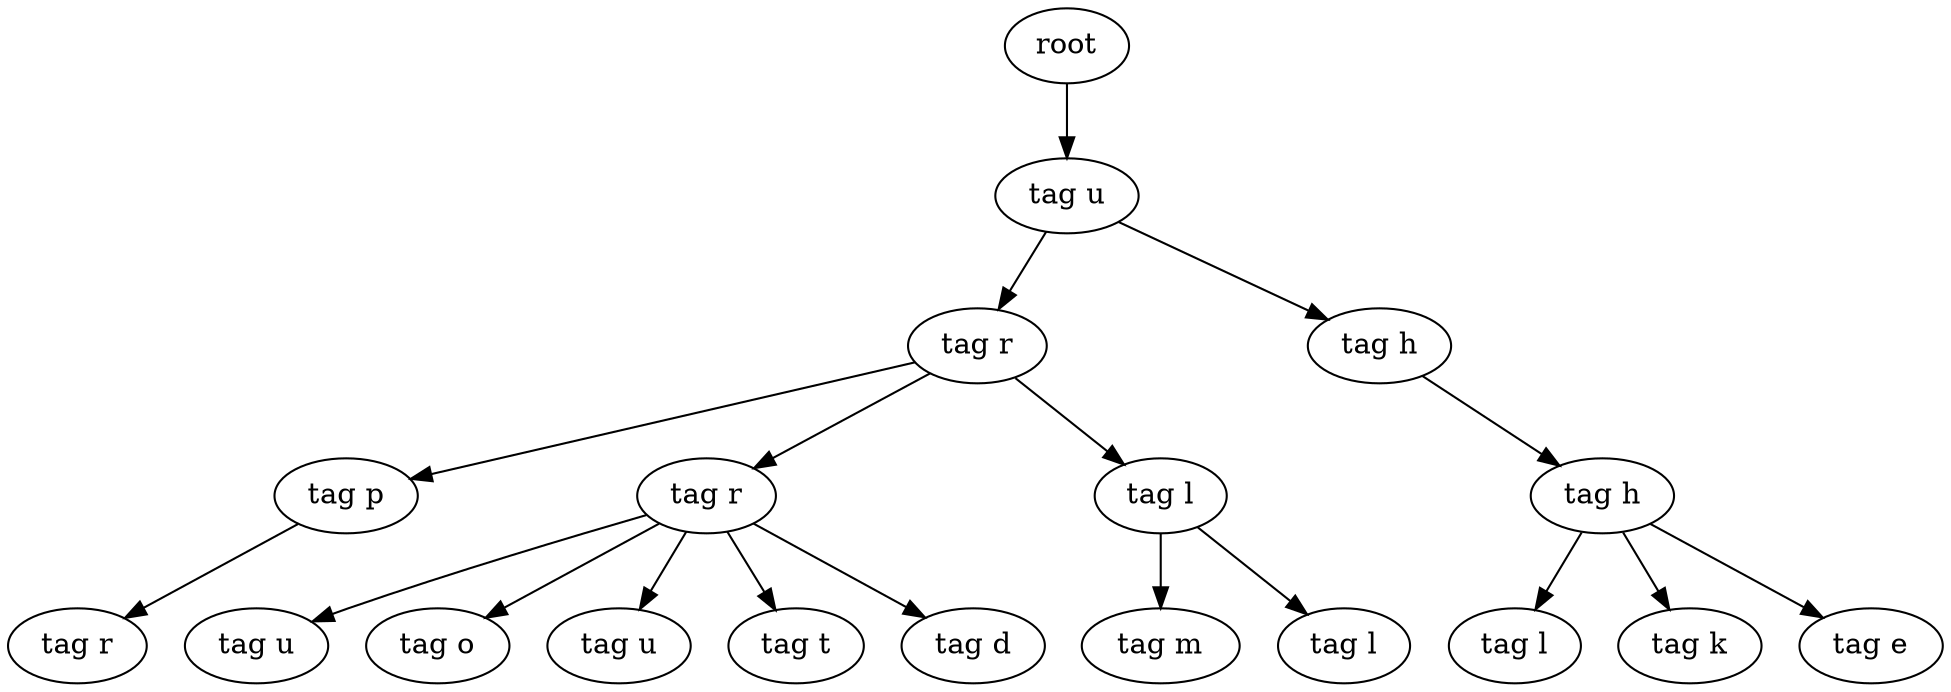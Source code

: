 digraph Tree{
0[label="root"];
0->00
00[label="tag u"];
00->000
000[label="tag r"];
000->0000
0000[label="tag p"];
0000->00000
00000[label="tag r"];
000->0001
0001[label="tag r"];
0001->00010
00010[label="tag u"];
0001->00011
00011[label="tag o"];
0001->00012
00012[label="tag u"];
0001->00013
00013[label="tag t"];
0001->00014
00014[label="tag d"];
000->0002
0002[label="tag l"];
0002->00020
00020[label="tag m"];
0002->00021
00021[label="tag l"];
00->001
001[label="tag h"];
001->0010
0010[label="tag h"];
0010->00100
00100[label="tag l"];
0010->00101
00101[label="tag k"];
0010->00102
00102[label="tag e"];
}
